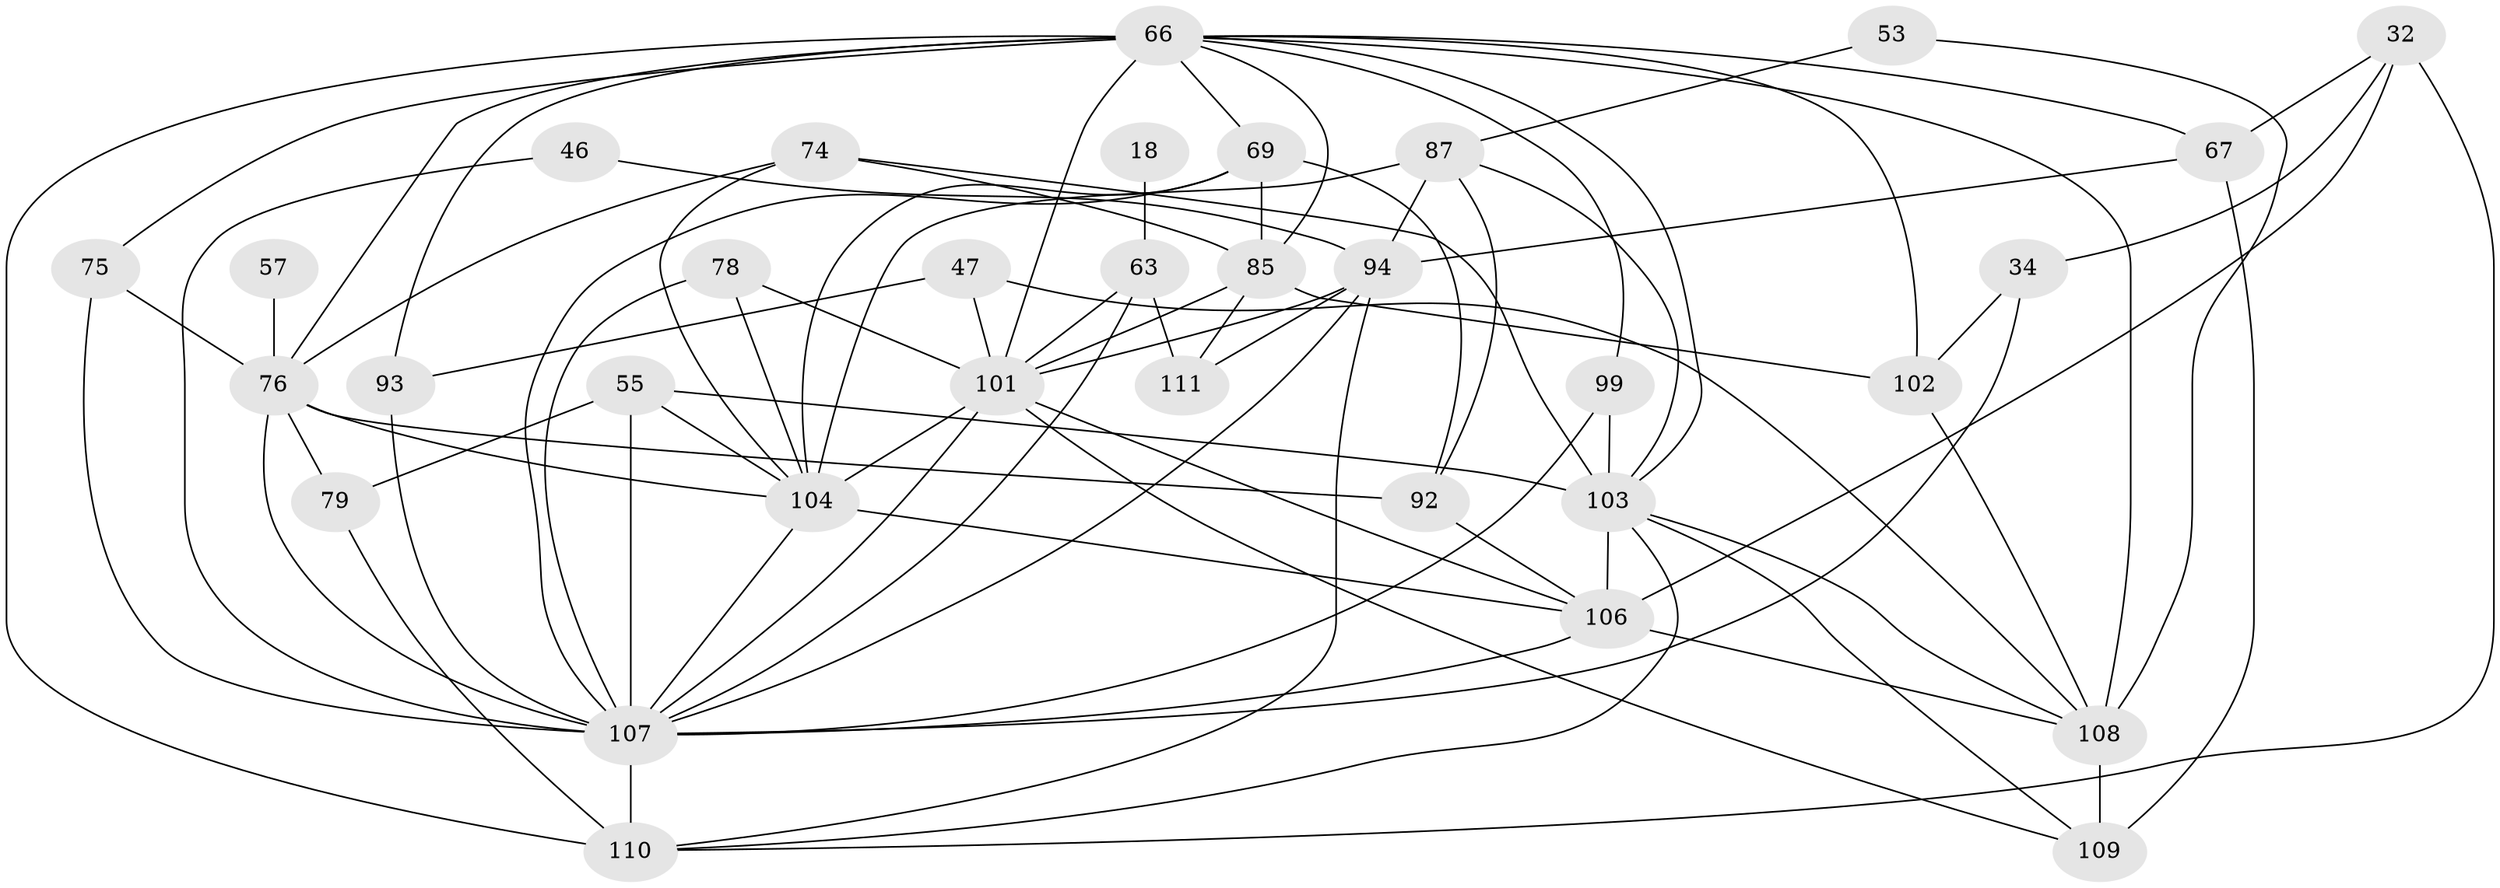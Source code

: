 // original degree distribution, {4: 0.34234234234234234, 6: 0.09009009009009009, 5: 0.15315315315315314, 2: 0.11711711711711711, 3: 0.25225225225225223, 7: 0.02702702702702703, 8: 0.018018018018018018}
// Generated by graph-tools (version 1.1) at 2025/53/03/04/25 21:53:35]
// undirected, 33 vertices, 84 edges
graph export_dot {
graph [start="1"]
  node [color=gray90,style=filled];
  18;
  32;
  34 [super="+33"];
  46;
  47;
  53;
  55 [super="+14"];
  57;
  63 [super="+41"];
  66 [super="+26+45+42+64"];
  67 [super="+49"];
  69 [super="+2"];
  74 [super="+6"];
  75;
  76 [super="+51+4+70"];
  78;
  79;
  85 [super="+50+16"];
  87 [super="+58+73"];
  92;
  93 [super="+11"];
  94 [super="+36"];
  99;
  101 [super="+12+65+97"];
  102 [super="+30"];
  103 [super="+39+62"];
  104 [super="+77+98+100"];
  106 [super="+37+20+80"];
  107 [super="+89+81+91+90+105"];
  108 [super="+95+88+86"];
  109 [super="+61+71"];
  110 [super="+82+84"];
  111;
  18 -- 63 [weight=2];
  32 -- 34;
  32 -- 67;
  32 -- 106;
  32 -- 110;
  34 -- 102 [weight=2];
  34 -- 107;
  46 -- 107 [weight=3];
  46 -- 94;
  47 -- 93;
  47 -- 108;
  47 -- 101;
  53 -- 108;
  53 -- 87;
  55 -- 103 [weight=3];
  55 -- 79;
  55 -- 104;
  55 -- 107 [weight=4];
  57 -- 76 [weight=2];
  63 -- 111;
  63 -- 101 [weight=4];
  63 -- 107 [weight=2];
  66 -- 85;
  66 -- 93 [weight=2];
  66 -- 76 [weight=3];
  66 -- 102 [weight=2];
  66 -- 110 [weight=3];
  66 -- 99;
  66 -- 101 [weight=4];
  66 -- 69 [weight=2];
  66 -- 108 [weight=5];
  66 -- 67;
  66 -- 103;
  66 -- 75;
  67 -- 109 [weight=2];
  67 -- 94 [weight=2];
  69 -- 107;
  69 -- 104 [weight=2];
  69 -- 92;
  69 -- 85 [weight=2];
  74 -- 103;
  74 -- 85 [weight=2];
  74 -- 76 [weight=2];
  74 -- 104;
  75 -- 76;
  75 -- 107 [weight=2];
  76 -- 107 [weight=2];
  76 -- 92;
  76 -- 79 [weight=2];
  76 -- 104 [weight=4];
  78 -- 101 [weight=3];
  78 -- 104;
  78 -- 107;
  79 -- 110;
  85 -- 101 [weight=2];
  85 -- 102 [weight=2];
  85 -- 111;
  87 -- 92;
  87 -- 103;
  87 -- 104 [weight=3];
  87 -- 94;
  92 -- 106;
  93 -- 107 [weight=2];
  94 -- 107;
  94 -- 101 [weight=2];
  94 -- 110;
  94 -- 111;
  99 -- 103;
  99 -- 107;
  101 -- 104 [weight=2];
  101 -- 106 [weight=2];
  101 -- 107;
  101 -- 109;
  102 -- 108 [weight=3];
  103 -- 106 [weight=3];
  103 -- 108;
  103 -- 110 [weight=2];
  103 -- 109;
  104 -- 106 [weight=2];
  104 -- 107 [weight=2];
  106 -- 108;
  106 -- 107;
  107 -- 110 [weight=2];
  108 -- 109;
}
